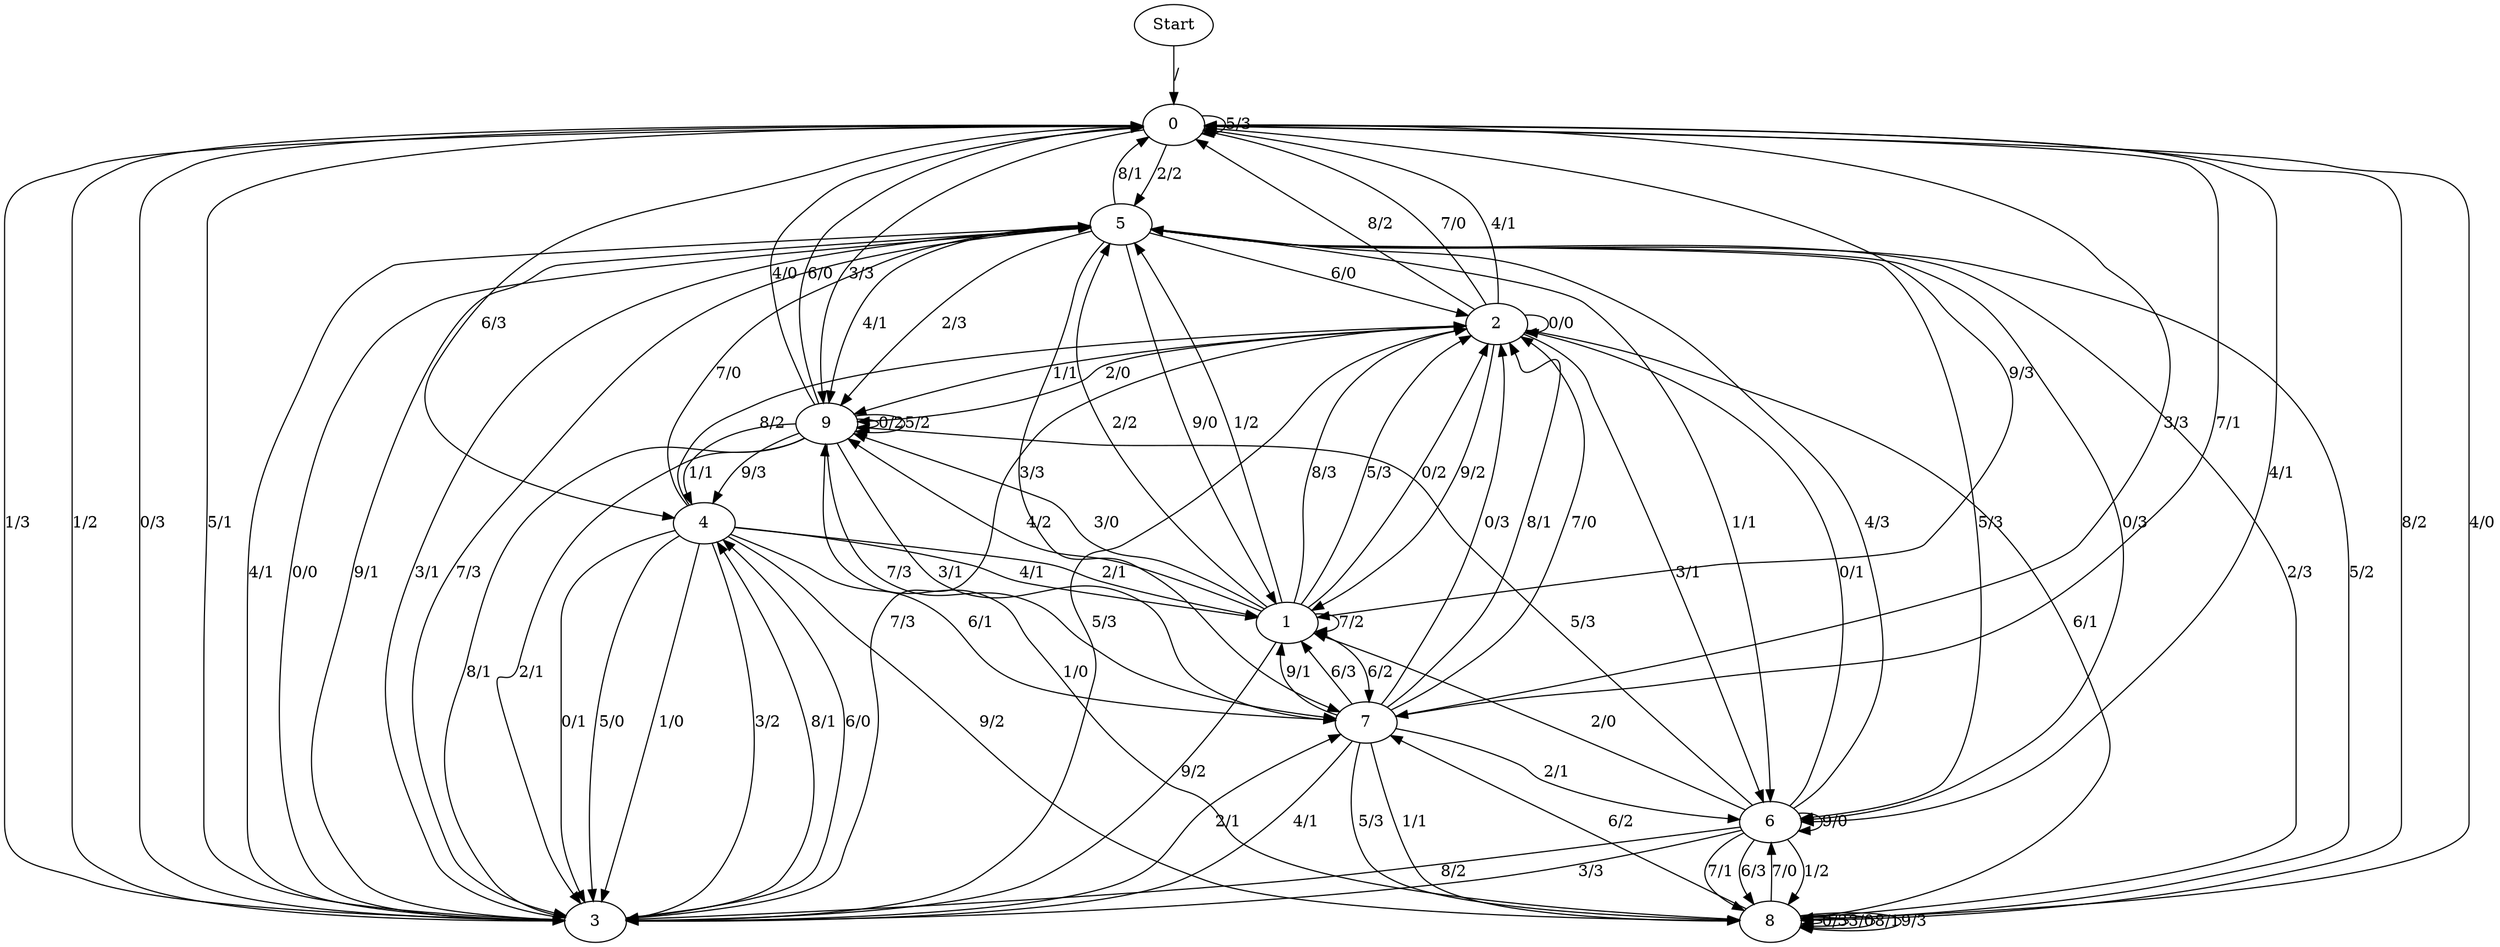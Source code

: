 digraph {
	Start -> 0 [label="/"]
	0 -> 5 [label="2/2"]
	0 -> 3 [label="1/2"]
	0 -> 7 [label="7/1"]
	0 -> 8 [label="8/2"]
	0 -> 1 [label="9/3"]
	0 -> 0 [label="5/3"]
	0 -> 4 [label="6/3"]
	0 -> 3 [label="0/3"]
	0 -> 6 [label="4/1"]
	0 -> 9 [label="3/3"]
	8 -> 8 [label="0/3"]
	8 -> 8 [label="3/0"]
	8 -> 7 [label="6/2"]
	8 -> 6 [label="7/0"]
	8 -> 8 [label="8/1"]
	8 -> 5 [label="2/3"]
	8 -> 0 [label="4/0"]
	8 -> 9 [label="1/0"]
	8 -> 8 [label="9/3"]
	8 -> 5 [label="5/2"]
	5 -> 0 [label="8/1"]
	5 -> 1 [label="9/0"]
	5 -> 2 [label="6/0"]
	5 -> 6 [label="5/3"]
	5 -> 3 [label="7/3"]
	5 -> 6 [label="0/3"]
	5 -> 6 [label="1/1"]
	5 -> 7 [label="3/3"]
	5 -> 9 [label="4/1"]
	5 -> 9 [label="2/3"]
	7 -> 3 [label="4/1"]
	7 -> 2 [label="0/3"]
	7 -> 2 [label="8/1"]
	7 -> 2 [label="7/0"]
	7 -> 1 [label="9/1"]
	7 -> 0 [label="3/3"]
	7 -> 8 [label="5/3"]
	7 -> 6 [label="2/1"]
	7 -> 8 [label="1/1"]
	7 -> 1 [label="6/3"]
	1 -> 3 [label="9/2"]
	1 -> 2 [label="8/3"]
	1 -> 5 [label="1/2"]
	1 -> 2 [label="5/3"]
	1 -> 1 [label="7/2"]
	1 -> 9 [label="4/2"]
	1 -> 5 [label="2/2"]
	1 -> 2 [label="0/2"]
	1 -> 9 [label="3/0"]
	1 -> 7 [label="6/2"]
	2 -> 0 [label="8/2"]
	2 -> 1 [label="9/2"]
	2 -> 9 [label="1/1"]
	2 -> 9 [label="2/0"]
	2 -> 6 [label="3/1"]
	2 -> 0 [label="7/0"]
	2 -> 3 [label="5/3"]
	2 -> 8 [label="6/1"]
	2 -> 0 [label="4/1"]
	2 -> 2 [label="0/0"]
	6 -> 9 [label="5/3"]
	6 -> 5 [label="4/3"]
	6 -> 8 [label="6/3"]
	6 -> 3 [label="8/2"]
	6 -> 2 [label="0/1"]
	6 -> 1 [label="2/0"]
	6 -> 6 [label="9/0"]
	6 -> 3 [label="3/3"]
	6 -> 8 [label="1/2"]
	6 -> 8 [label="7/1"]
	9 -> 9 [label="0/2"]
	9 -> 7 [label="7/3"]
	9 -> 0 [label="6/0"]
	9 -> 3 [label="8/1"]
	9 -> 3 [label="2/1"]
	9 -> 7 [label="3/1"]
	9 -> 4 [label="1/1"]
	9 -> 9 [label="5/2"]
	9 -> 0 [label="4/0"]
	9 -> 4 [label="9/3"]
	3 -> 5 [label="4/1"]
	3 -> 4 [label="8/1"]
	3 -> 5 [label="0/0"]
	3 -> 0 [label="5/1"]
	3 -> 2 [label="7/3"]
	3 -> 0 [label="1/3"]
	3 -> 5 [label="9/1"]
	3 -> 4 [label="6/0"]
	3 -> 7 [label="2/1"]
	3 -> 5 [label="3/1"]
	4 -> 3 [label="0/1"]
	4 -> 2 [label="8/2"]
	4 -> 1 [label="2/1"]
	4 -> 1 [label="4/1"]
	4 -> 3 [label="5/0"]
	4 -> 5 [label="7/0"]
	4 -> 3 [label="3/2"]
	4 -> 3 [label="1/0"]
	4 -> 7 [label="6/1"]
	4 -> 8 [label="9/2"]
}